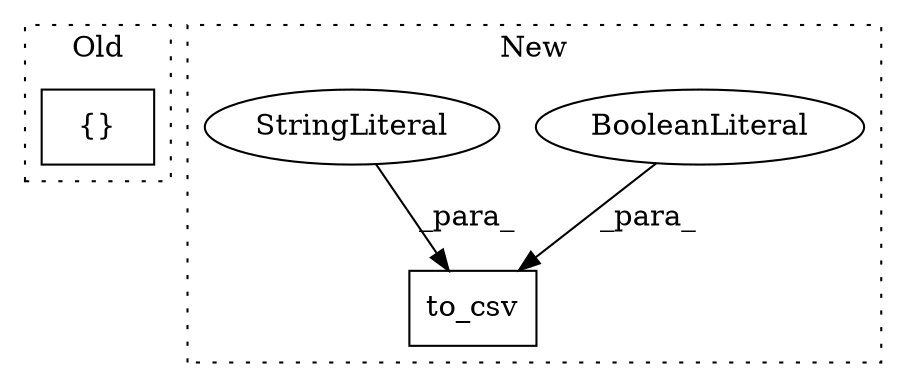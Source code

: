 digraph G {
subgraph cluster0 {
1 [label="{}" a="4" s="2541,2599" l="1,1" shape="box"];
label = "Old";
style="dotted";
}
subgraph cluster1 {
2 [label="to_csv" a="32" s="5782,5838" l="7,1" shape="box"];
3 [label="BooleanLiteral" a="9" s="5833" l="5" shape="ellipse"];
4 [label="StringLiteral" a="45" s="5828" l="4" shape="ellipse"];
label = "New";
style="dotted";
}
3 -> 2 [label="_para_"];
4 -> 2 [label="_para_"];
}